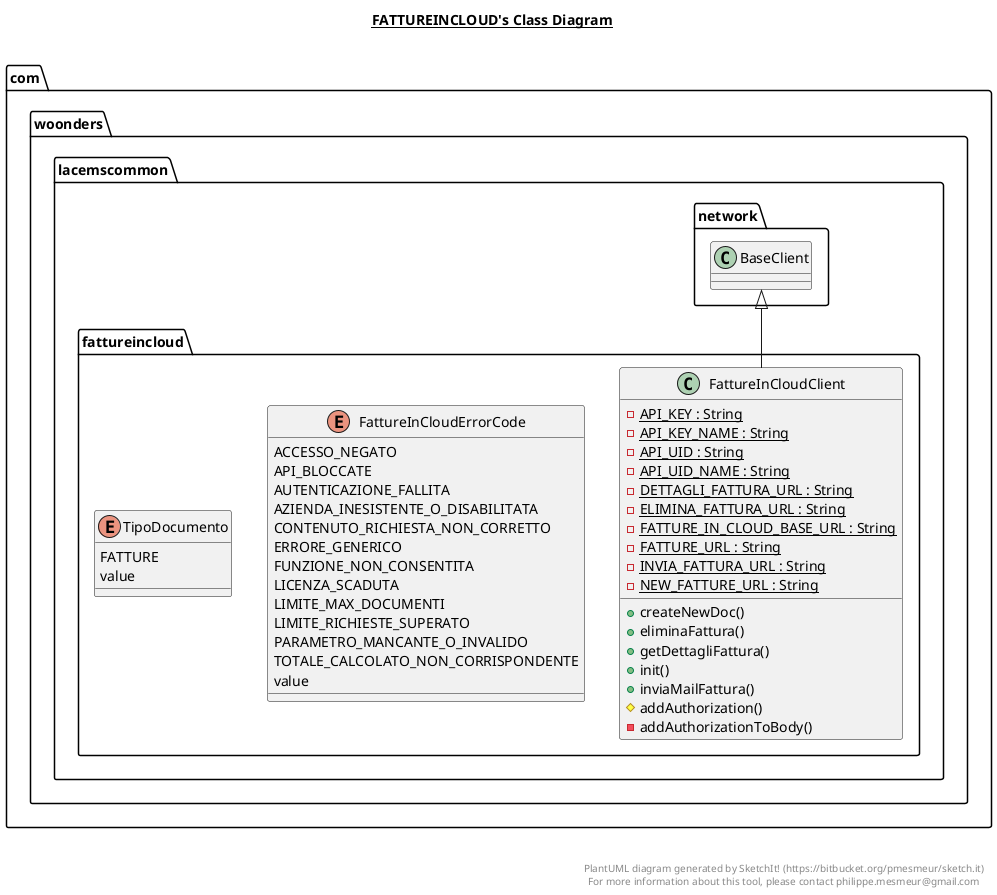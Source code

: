 @startuml

title __FATTUREINCLOUD's Class Diagram__\n

  namespace com.woonders.lacemscommon {
    namespace fattureincloud {
      class com.woonders.lacemscommon.fattureincloud.FattureInCloudClient {
          {static} - API_KEY : String
          {static} - API_KEY_NAME : String
          {static} - API_UID : String
          {static} - API_UID_NAME : String
          {static} - DETTAGLI_FATTURA_URL : String
          {static} - ELIMINA_FATTURA_URL : String
          {static} - FATTURE_IN_CLOUD_BASE_URL : String
          {static} - FATTURE_URL : String
          {static} - INVIA_FATTURA_URL : String
          {static} - NEW_FATTURE_URL : String
          + createNewDoc()
          + eliminaFattura()
          + getDettagliFattura()
          + init()
          + inviaMailFattura()
          # addAuthorization()
          - addAuthorizationToBody()
      }
    }
  }
  

  namespace com.woonders.lacemscommon {
    namespace fattureincloud {
      enum FattureInCloudErrorCode {
        ACCESSO_NEGATO
        API_BLOCCATE
        AUTENTICAZIONE_FALLITA
        AZIENDA_INESISTENTE_O_DISABILITATA
        CONTENUTO_RICHIESTA_NON_CORRETTO
        ERRORE_GENERICO
        FUNZIONE_NON_CONSENTITA
        LICENZA_SCADUTA
        LIMITE_MAX_DOCUMENTI
        LIMITE_RICHIESTE_SUPERATO
        PARAMETRO_MANCANTE_O_INVALIDO
        TOTALE_CALCOLATO_NON_CORRISPONDENTE
        value
      }
    }
  }
  

  namespace com.woonders.lacemscommon {
    namespace fattureincloud {
      enum TipoDocumento {
        FATTURE
        value
      }
    }
  }
  

  com.woonders.lacemscommon.fattureincloud.FattureInCloudClient -up-|> com.woonders.lacemscommon.network.BaseClient
  com.woonders.lacemscommon.fattureincloud.FattureInCloudClient +-down- com.woonders.lacemscommon.fattureincloud.FattureInCloudClient.FattureInCloudErrorCode
  com.woonders.lacemscommon.fattureincloud.FattureInCloudClient +-down- com.woonders.lacemscommon.fattureincloud.FattureInCloudClient.TipoDocumento


right footer


PlantUML diagram generated by SketchIt! (https://bitbucket.org/pmesmeur/sketch.it)
For more information about this tool, please contact philippe.mesmeur@gmail.com
endfooter

@enduml
